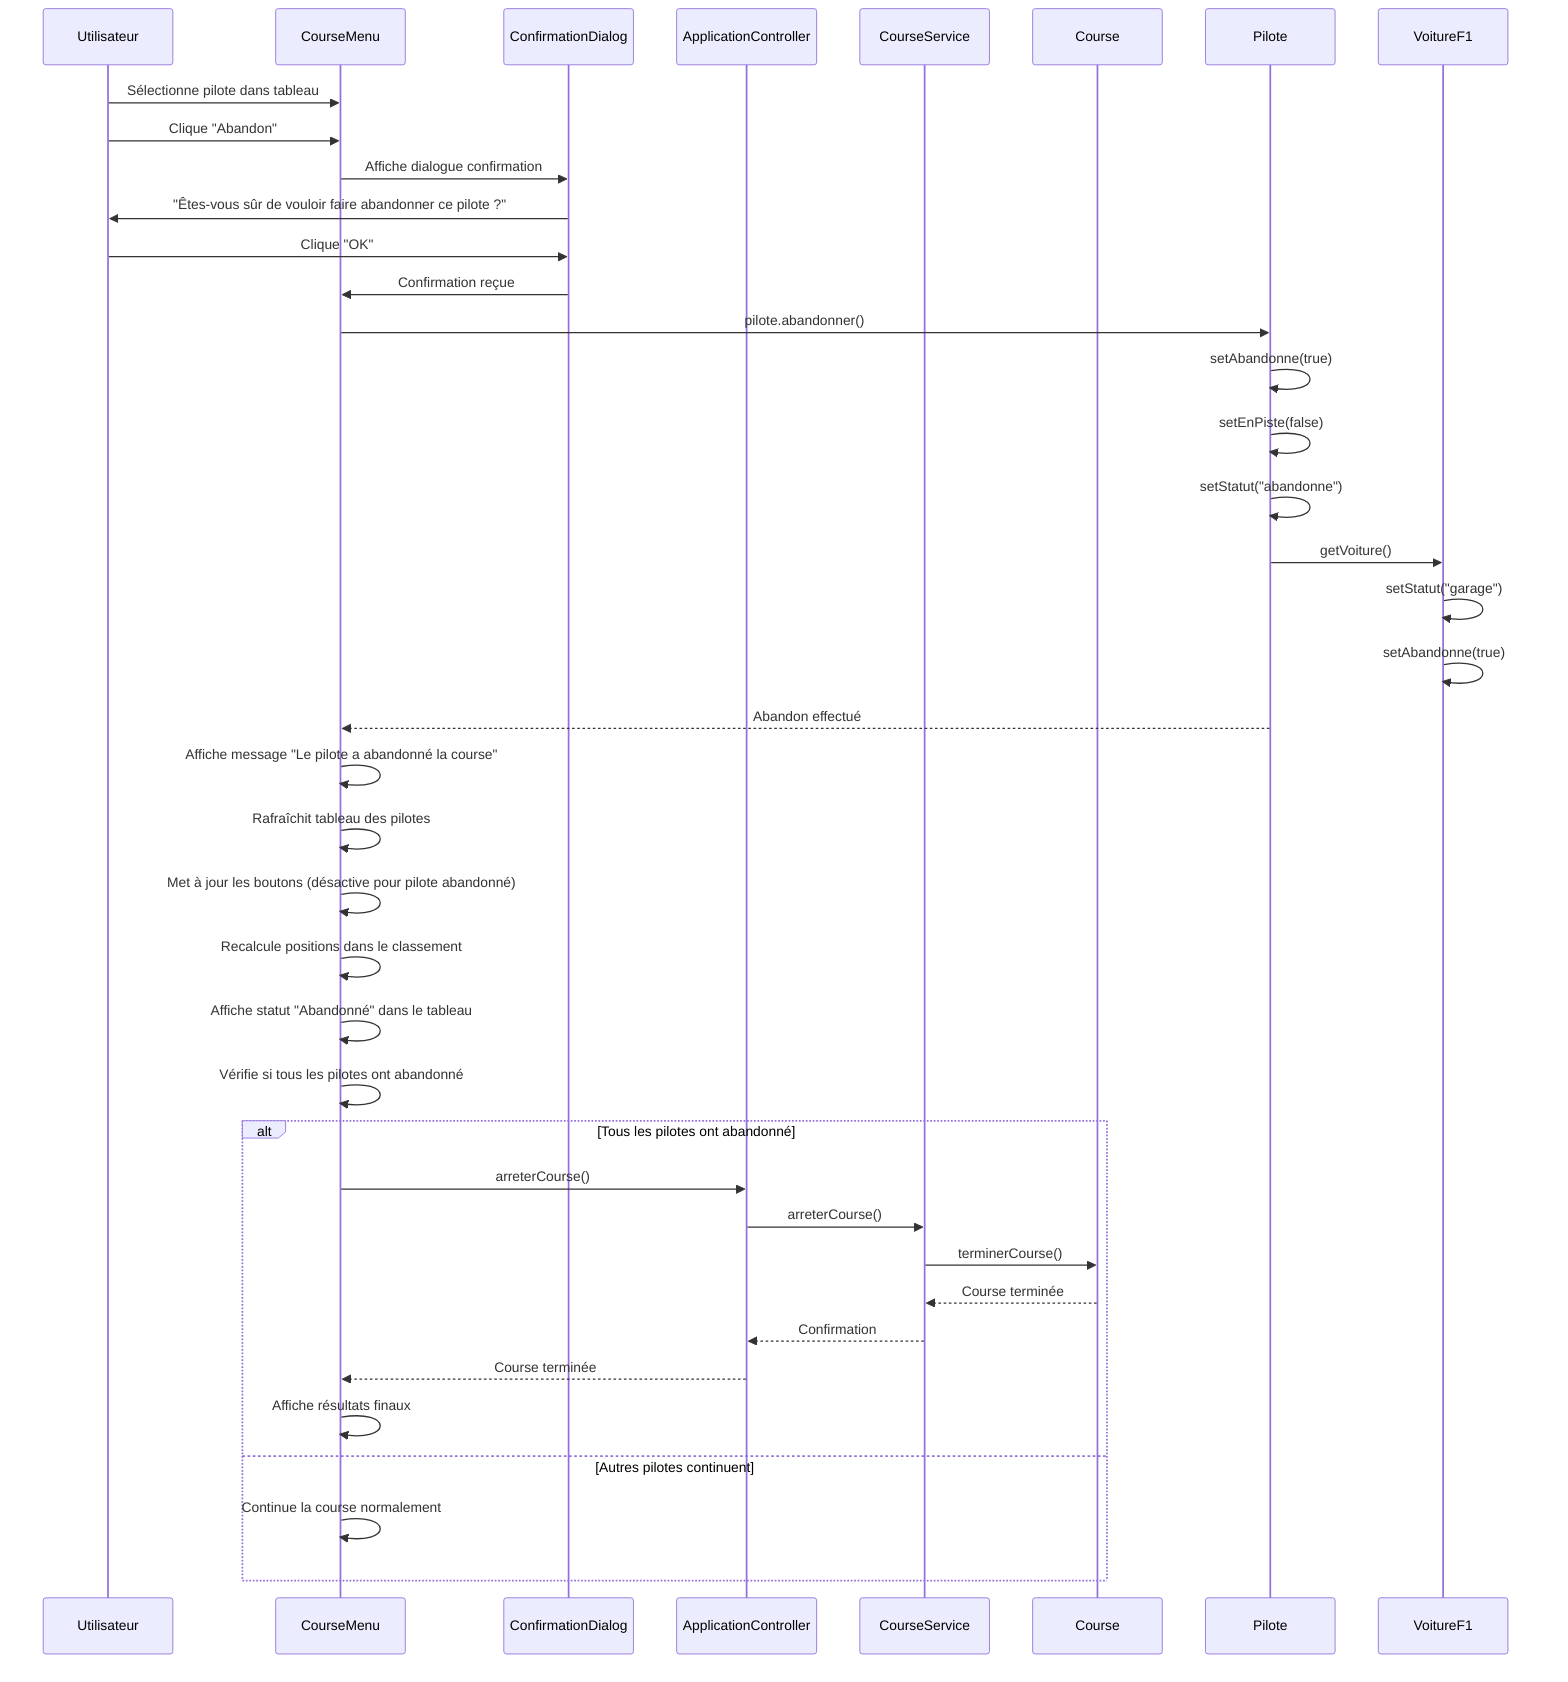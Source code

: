 sequenceDiagram
    participant User as Utilisateur
    participant UI as CourseMenu
    participant Alert as ConfirmationDialog
    participant Controller as ApplicationController
    participant Service as CourseService
    participant Model as Course
    participant Pilote as Pilote
    participant Voiture as VoitureF1

    %% Processus d'abandon d'un pilote via l'interface graphique
    User->>UI: Sélectionne pilote dans tableau
    User->>UI: Clique "Abandon"
    UI->>Alert: Affiche dialogue confirmation
    Alert->>User: "Êtes-vous sûr de vouloir faire abandonner ce pilote ?"
    User->>Alert: Clique "OK"
    
    Alert->>UI: Confirmation reçue
    UI->>Pilote: pilote.abandonner()
    Pilote->>Pilote: setAbandonne(true)
    Pilote->>Pilote: setEnPiste(false)
    Pilote->>Pilote: setStatut("abandonne")
    
    Pilote->>Voiture: getVoiture()
    Voiture->>Voiture: setStatut("garage")
    Voiture->>Voiture: setAbandonne(true)
    
    Pilote-->>UI: Abandon effectué
    UI->>UI: Affiche message "Le pilote a abandonné la course"
    UI->>UI: Rafraîchit tableau des pilotes
    UI->>UI: Met à jour les boutons (désactive pour pilote abandonné)
    
    %% Mise à jour du classement
    UI->>UI: Recalcule positions dans le classement
    UI->>UI: Affiche statut "Abandonné" dans le tableau
    
    %% Vérification fin de course
    UI->>UI: Vérifie si tous les pilotes ont abandonné
    alt Tous les pilotes ont abandonné
        UI->>Controller: arreterCourse()
        Controller->>Service: arreterCourse()
        Service->>Model: terminerCourse()
        Model-->>Service: Course terminée
        Service-->>Controller: Confirmation
        Controller-->>UI: Course terminée
        UI->>UI: Affiche résultats finaux
    else Autres pilotes continuent
        UI->>UI: Continue la course normalement
    end